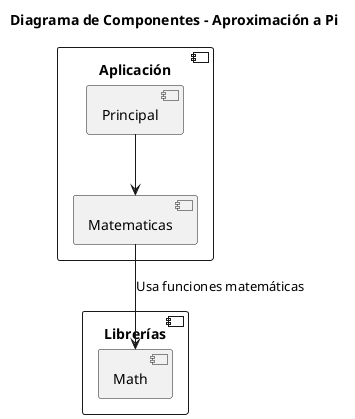 @startuml

title Diagrama de Componentes - Aproximación a Pi

component "Aplicación" {
    [Principal] --> [Matematicas]
}

component "Librerías" {
    [Math]
}

[Matematicas] --> [Math] : "Usa funciones matemáticas"

@enduml